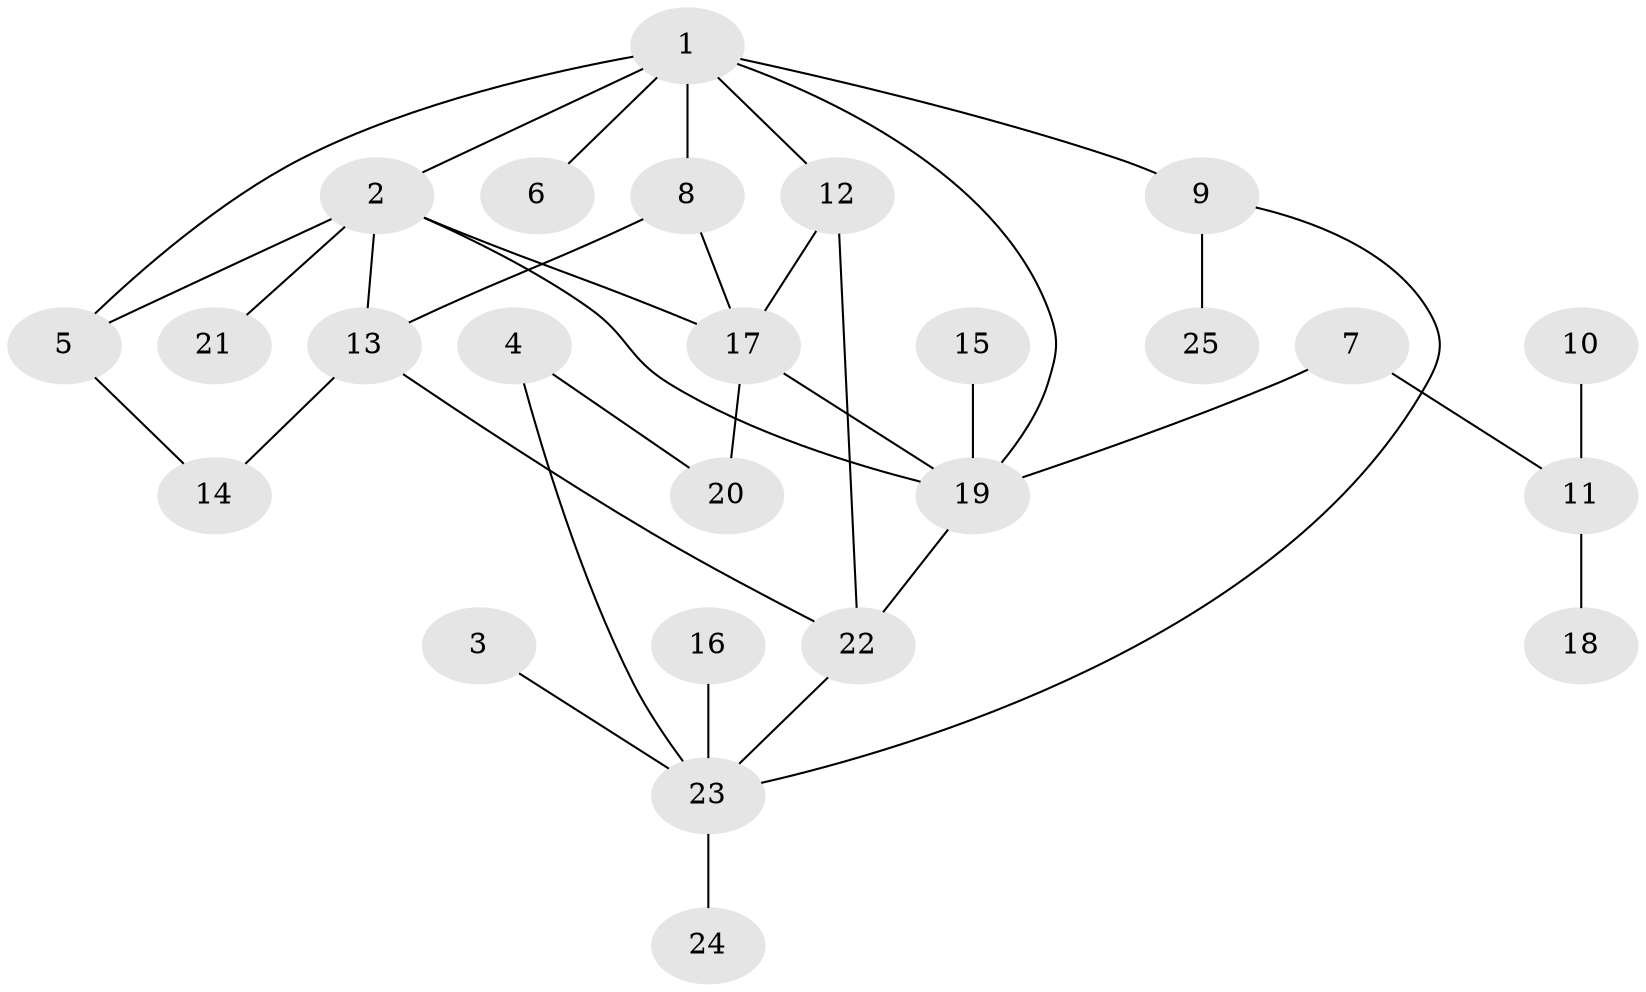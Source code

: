 // original degree distribution, {6: 0.04081632653061224, 7: 0.04081632653061224, 5: 0.061224489795918366, 2: 0.24489795918367346, 8: 0.04081632653061224, 3: 0.08163265306122448, 1: 0.46938775510204084, 4: 0.02040816326530612}
// Generated by graph-tools (version 1.1) at 2025/02/03/09/25 03:02:32]
// undirected, 25 vertices, 35 edges
graph export_dot {
graph [start="1"]
  node [color=gray90,style=filled];
  1;
  2;
  3;
  4;
  5;
  6;
  7;
  8;
  9;
  10;
  11;
  12;
  13;
  14;
  15;
  16;
  17;
  18;
  19;
  20;
  21;
  22;
  23;
  24;
  25;
  1 -- 2 [weight=1.0];
  1 -- 5 [weight=1.0];
  1 -- 6 [weight=1.0];
  1 -- 8 [weight=2.0];
  1 -- 9 [weight=1.0];
  1 -- 12 [weight=1.0];
  1 -- 19 [weight=1.0];
  2 -- 5 [weight=1.0];
  2 -- 13 [weight=1.0];
  2 -- 17 [weight=1.0];
  2 -- 19 [weight=1.0];
  2 -- 21 [weight=1.0];
  3 -- 23 [weight=1.0];
  4 -- 20 [weight=1.0];
  4 -- 23 [weight=1.0];
  5 -- 14 [weight=1.0];
  7 -- 11 [weight=1.0];
  7 -- 19 [weight=1.0];
  8 -- 13 [weight=1.0];
  8 -- 17 [weight=1.0];
  9 -- 23 [weight=1.0];
  9 -- 25 [weight=1.0];
  10 -- 11 [weight=1.0];
  11 -- 18 [weight=1.0];
  12 -- 17 [weight=1.0];
  12 -- 22 [weight=1.0];
  13 -- 14 [weight=1.0];
  13 -- 22 [weight=1.0];
  15 -- 19 [weight=1.0];
  16 -- 23 [weight=1.0];
  17 -- 19 [weight=1.0];
  17 -- 20 [weight=1.0];
  19 -- 22 [weight=1.0];
  22 -- 23 [weight=1.0];
  23 -- 24 [weight=1.0];
}
